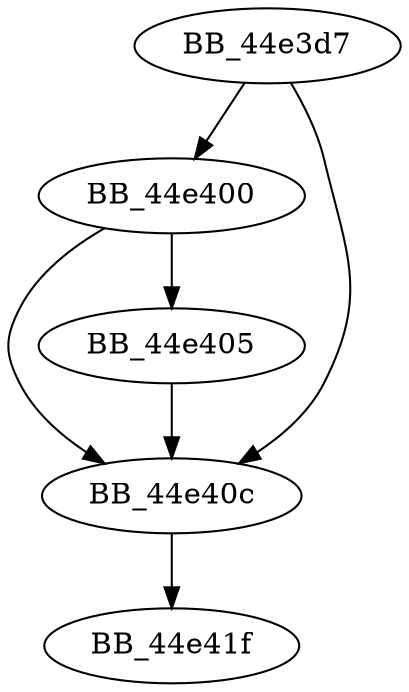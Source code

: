 DiGraph sub_44E3D7{
BB_44e3d7->BB_44e400
BB_44e3d7->BB_44e40c
BB_44e400->BB_44e405
BB_44e400->BB_44e40c
BB_44e405->BB_44e40c
BB_44e40c->BB_44e41f
}
